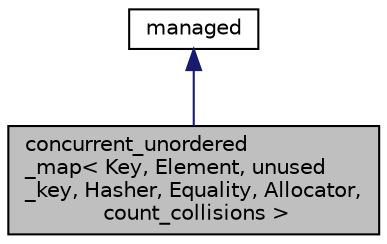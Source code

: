 digraph "concurrent_unordered_map&lt; Key, Element, unused_key, Hasher, Equality, Allocator, count_collisions &gt;"
{
  edge [fontname="Helvetica",fontsize="10",labelfontname="Helvetica",labelfontsize="10"];
  node [fontname="Helvetica",fontsize="10",shape=record];
  Node2 [label="concurrent_unordered\l_map\< Key, Element, unused\l_key, Hasher, Equality, Allocator,\l count_collisions \>",height=0.2,width=0.4,color="black", fillcolor="grey75", style="filled", fontcolor="black"];
  Node3 -> Node2 [dir="back",color="midnightblue",fontsize="10",style="solid",fontname="Helvetica"];
  Node3 [label="managed",height=0.2,width=0.4,color="black", fillcolor="white", style="filled",URL="$structmanaged.html"];
}
